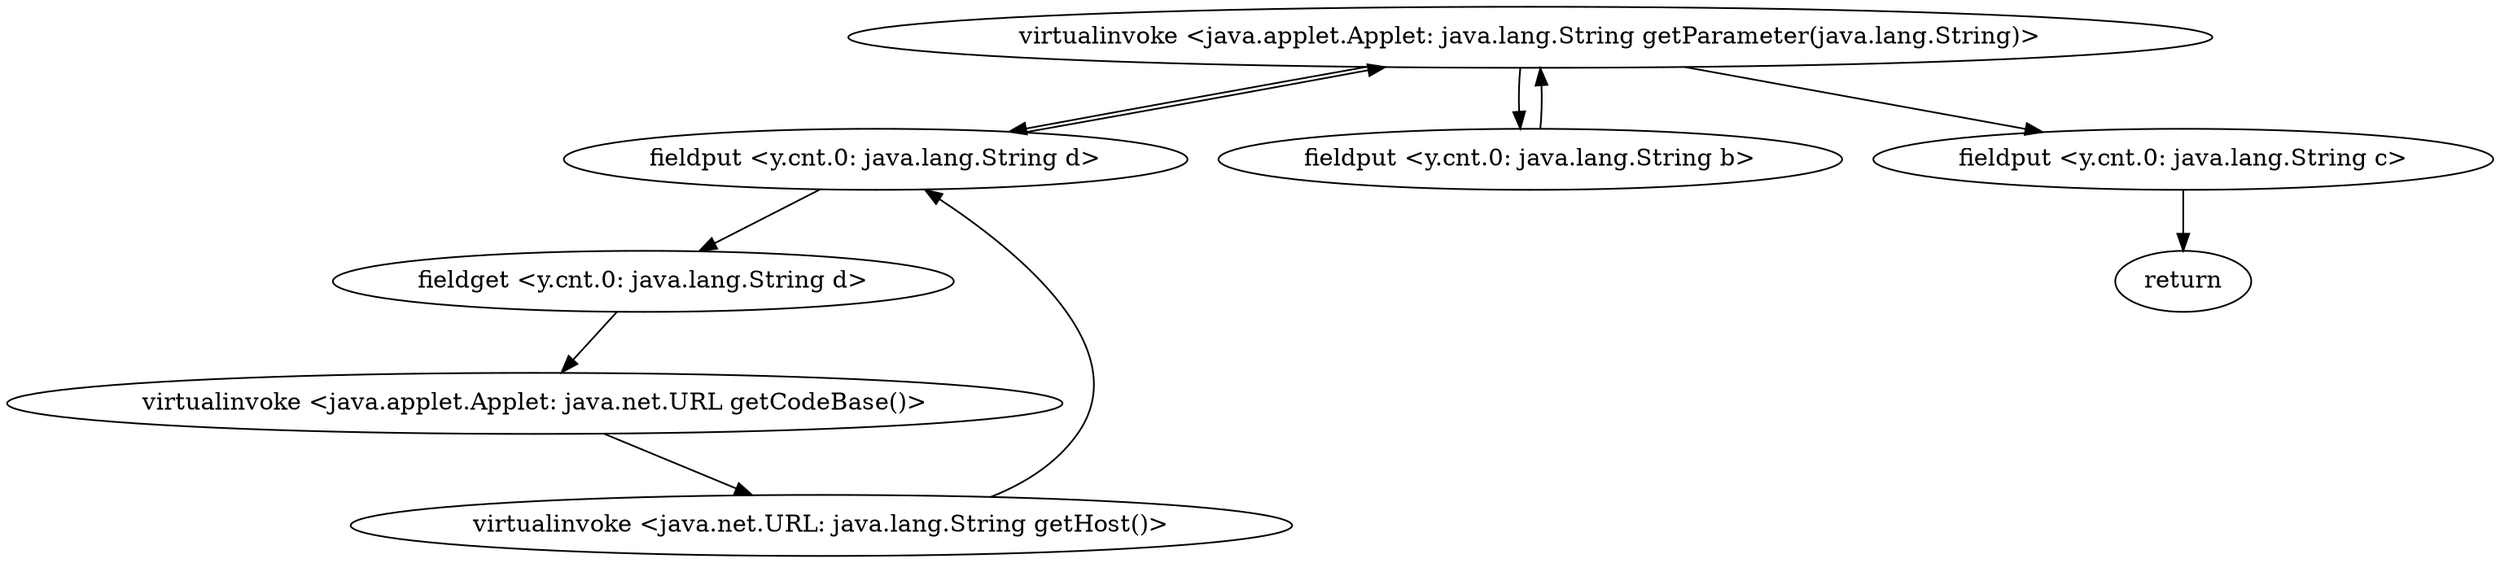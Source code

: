 digraph "" {
"virtualinvoke <java.applet.Applet: java.lang.String getParameter(java.lang.String)>";
 "virtualinvoke <java.applet.Applet: java.lang.String getParameter(java.lang.String)>"->"fieldput <y.cnt.0: java.lang.String d>";
 "fieldput <y.cnt.0: java.lang.String d>"->"fieldget <y.cnt.0: java.lang.String d>";
 "fieldget <y.cnt.0: java.lang.String d>"->"virtualinvoke <java.applet.Applet: java.net.URL getCodeBase()>";
 "virtualinvoke <java.applet.Applet: java.net.URL getCodeBase()>"->"virtualinvoke <java.net.URL: java.lang.String getHost()>";
 "virtualinvoke <java.net.URL: java.lang.String getHost()>"->"fieldput <y.cnt.0: java.lang.String d>";
 "fieldput <y.cnt.0: java.lang.String d>"->"virtualinvoke <java.applet.Applet: java.lang.String getParameter(java.lang.String)>";
 "virtualinvoke <java.applet.Applet: java.lang.String getParameter(java.lang.String)>"->"fieldput <y.cnt.0: java.lang.String b>";
 "fieldput <y.cnt.0: java.lang.String b>"->"virtualinvoke <java.applet.Applet: java.lang.String getParameter(java.lang.String)>";
 "virtualinvoke <java.applet.Applet: java.lang.String getParameter(java.lang.String)>"->"fieldput <y.cnt.0: java.lang.String c>";
 "fieldput <y.cnt.0: java.lang.String c>"->"return";
}
